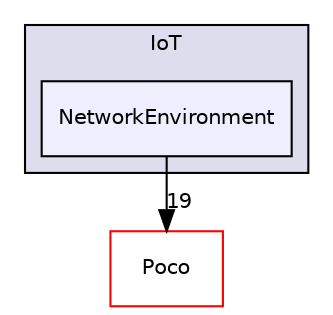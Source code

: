digraph "AppFrameWork/include/IoT/NetworkEnvironment" {
  compound=true
  node [ fontsize="10", fontname="Helvetica"];
  edge [ labelfontsize="10", labelfontname="Helvetica"];
  subgraph clusterdir_b3cd7bd63d954071f0f0f4c2b9f78ea6 {
    graph [ bgcolor="#ddddee", pencolor="black", label="IoT" fontname="Helvetica", fontsize="10", URL="dir_b3cd7bd63d954071f0f0f4c2b9f78ea6.html"]
  dir_6a37a143a6bc1854a90d6495d120d6d3 [shape=box, label="NetworkEnvironment", style="filled", fillcolor="#eeeeff", pencolor="black", URL="dir_6a37a143a6bc1854a90d6495d120d6d3.html"];
  }
  dir_59c12342eddca02fbd00a40f57d0211b [shape=box label="Poco" fillcolor="white" style="filled" color="red" URL="dir_59c12342eddca02fbd00a40f57d0211b.html"];
  dir_6a37a143a6bc1854a90d6495d120d6d3->dir_59c12342eddca02fbd00a40f57d0211b [headlabel="19", labeldistance=1.5 headhref="dir_000020_000025.html"];
}
